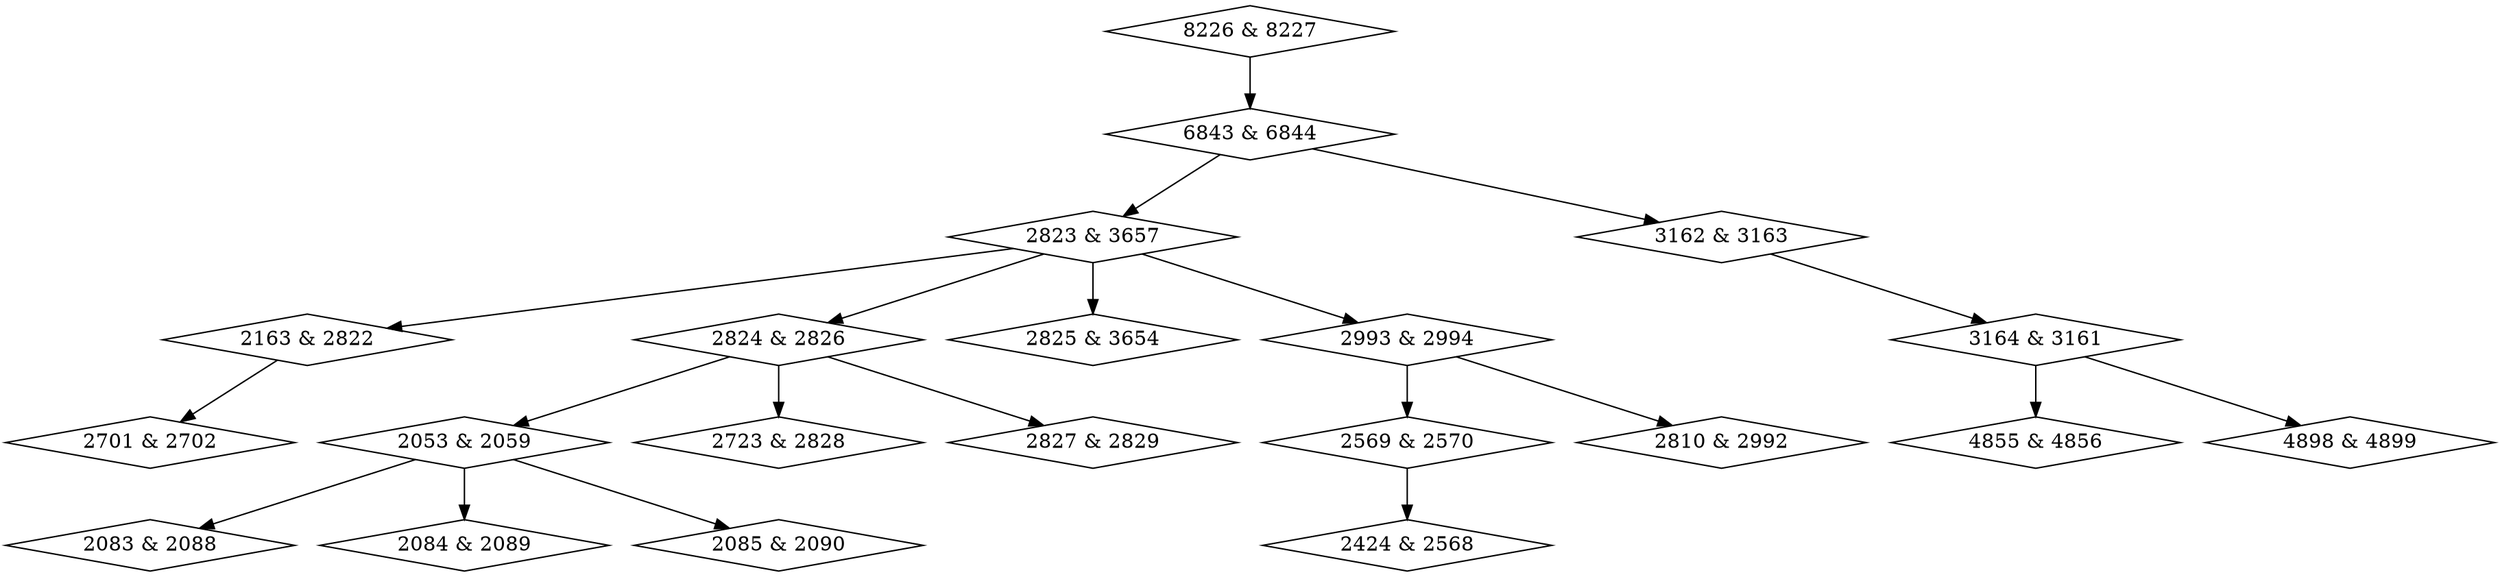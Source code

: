 digraph {
0 [label = "2053 & 2059", shape = diamond];
1 [label = "2083 & 2088", shape = diamond];
2 [label = "2084 & 2089", shape = diamond];
3 [label = "2085 & 2090", shape = diamond];
4 [label = "2163 & 2822", shape = diamond];
5 [label = "2424 & 2568", shape = diamond];
6 [label = "2569 & 2570", shape = diamond];
7 [label = "2701 & 2702", shape = diamond];
8 [label = "2723 & 2828", shape = diamond];
9 [label = "2810 & 2992", shape = diamond];
10 [label = "2823 & 3657", shape = diamond];
11 [label = "2824 & 2826", shape = diamond];
12 [label = "2825 & 3654", shape = diamond];
13 [label = "2827 & 2829", shape = diamond];
14 [label = "3164 & 3161", shape = diamond];
15 [label = "2993 & 2994", shape = diamond];
16 [label = "3162 & 3163", shape = diamond];
17 [label = "4855 & 4856", shape = diamond];
18 [label = "4898 & 4899", shape = diamond];
19 [label = "6843 & 6844", shape = diamond];
20 [label = "8226 & 8227", shape = diamond];
0->1;
0->2;
0->3;
4->7;
6->5;
10->4;
10->11;
10->12;
10->15;
11->0;
11->8;
11->13;
14->17;
14->18;
15->6;
15->9;
16->14;
19->10;
19->16;
20->19;
}
